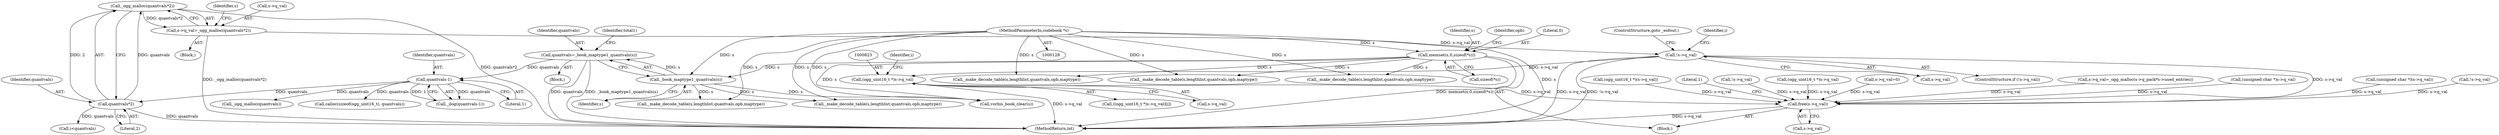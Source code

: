 digraph "0_Android_eeb4e45d5683f88488c083ecf142dc89bc3f0b47_8@API" {
"1000801" [label="(Call,_ogg_malloc(quantvals*2))"];
"1000802" [label="(Call,quantvals*2)"];
"1000622" [label="(Call,quantvals-1)"];
"1000582" [label="(Call,quantvals=_book_maptype1_quantvals(s))"];
"1000584" [label="(Call,_book_maptype1_quantvals(s))"];
"1000143" [label="(Call,memset(s,0,sizeof(*s)))"];
"1000130" [label="(MethodParameterIn,codebook *s)"];
"1000797" [label="(Call,s->q_val=_ogg_malloc(quantvals*2))"];
"1000806" [label="(Call,!s->q_val)"];
"1000822" [label="(Call,(ogg_uint16_t *)s->q_val)"];
"1001170" [label="(Call,free(s->q_val))"];
"1001177" [label="(MethodReturn,int)"];
"1000807" [label="(Call,s->q_val)"];
"1000797" [label="(Call,s->q_val=_ogg_malloc(quantvals*2))"];
"1000130" [label="(MethodParameterIn,codebook *s)"];
"1001079" [label="(Call,(unsigned char *)(s->q_val))"];
"1000763" [label="(Call,_ogg_malloc(quantvals))"];
"1000893" [label="(Call,_make_decode_table(s,lengthlist,quantvals,opb,maptype))"];
"1000650" [label="(Call,calloc(sizeof(ogg_uint16_t), quantvals))"];
"1000796" [label="(Block,)"];
"1000822" [label="(Call,(ogg_uint16_t *)s->q_val)"];
"1000827" [label="(Identifier,i)"];
"1000583" [label="(Identifier,quantvals)"];
"1000145" [label="(Literal,0)"];
"1000798" [label="(Call,s->q_val)"];
"1000655" [label="(Call,!s->q_val)"];
"1000533" [label="(Block,)"];
"1000144" [label="(Identifier,s)"];
"1000585" [label="(Identifier,s)"];
"1001111" [label="(Call,(ogg_uint16_t *)(s->q_val))"];
"1001176" [label="(Literal,1)"];
"1000622" [label="(Call,quantvals-1)"];
"1000810" [label="(ControlStructure,goto _eofout;)"];
"1000766" [label="(Call,!s->q_val)"];
"1000582" [label="(Call,quantvals=_book_maptype1_quantvals(s))"];
"1000803" [label="(Identifier,quantvals)"];
"1000573" [label="(Call,_make_decode_table(s,lengthlist,quantvals,opb,maptype))"];
"1000821" [label="(Call,((ogg_uint16_t *)s->q_val)[i])"];
"1000623" [label="(Identifier,quantvals)"];
"1000802" [label="(Call,quantvals*2)"];
"1001170" [label="(Call,free(s->q_val))"];
"1000131" [label="(Block,)"];
"1000152" [label="(Identifier,opb)"];
"1000621" [label="(Call,_ilog(quantvals-1))"];
"1000970" [label="(Call,_make_decode_table(s,lengthlist,quantvals,opb,maptype))"];
"1000824" [label="(Call,s->q_val)"];
"1001171" [label="(Call,s->q_val)"];
"1000815" [label="(Call,i<quantvals)"];
"1000805" [label="(ControlStructure,if (!s->q_val))"];
"1000813" [label="(Identifier,i)"];
"1000671" [label="(Call,(ogg_uint16_t *)s->q_val)"];
"1000745" [label="(Call,s->q_val=0)"];
"1000801" [label="(Call,_ogg_malloc(quantvals*2))"];
"1000584" [label="(Call,_book_maptype1_quantvals(s))"];
"1001043" [label="(Call,s->q_val=_ogg_malloc(s->q_pack*s->used_entries))"];
"1000733" [label="(Call,_make_decode_table(s,lengthlist,quantvals,opb,maptype))"];
"1000782" [label="(Call,(unsigned char *)s->q_val)"];
"1000624" [label="(Literal,1)"];
"1000589" [label="(Identifier,total1)"];
"1000143" [label="(Call,memset(s,0,sizeof(*s)))"];
"1001166" [label="(Call,vorbis_book_clear(s))"];
"1000146" [label="(Call,sizeof(*s))"];
"1001021" [label="(Call,_make_decode_table(s,lengthlist,quantvals,opb,maptype))"];
"1000804" [label="(Literal,2)"];
"1000806" [label="(Call,!s->q_val)"];
"1000808" [label="(Identifier,s)"];
"1000801" -> "1000797"  [label="AST: "];
"1000801" -> "1000802"  [label="CFG: "];
"1000802" -> "1000801"  [label="AST: "];
"1000797" -> "1000801"  [label="CFG: "];
"1000801" -> "1001177"  [label="DDG: quantvals*2"];
"1000801" -> "1000797"  [label="DDG: quantvals*2"];
"1000802" -> "1000801"  [label="DDG: quantvals"];
"1000802" -> "1000801"  [label="DDG: 2"];
"1000802" -> "1000804"  [label="CFG: "];
"1000803" -> "1000802"  [label="AST: "];
"1000804" -> "1000802"  [label="AST: "];
"1000802" -> "1001177"  [label="DDG: quantvals"];
"1000622" -> "1000802"  [label="DDG: quantvals"];
"1000802" -> "1000815"  [label="DDG: quantvals"];
"1000622" -> "1000621"  [label="AST: "];
"1000622" -> "1000624"  [label="CFG: "];
"1000623" -> "1000622"  [label="AST: "];
"1000624" -> "1000622"  [label="AST: "];
"1000621" -> "1000622"  [label="CFG: "];
"1000622" -> "1000621"  [label="DDG: quantvals"];
"1000622" -> "1000621"  [label="DDG: 1"];
"1000582" -> "1000622"  [label="DDG: quantvals"];
"1000622" -> "1000650"  [label="DDG: quantvals"];
"1000622" -> "1000763"  [label="DDG: quantvals"];
"1000582" -> "1000533"  [label="AST: "];
"1000582" -> "1000584"  [label="CFG: "];
"1000583" -> "1000582"  [label="AST: "];
"1000584" -> "1000582"  [label="AST: "];
"1000589" -> "1000582"  [label="CFG: "];
"1000582" -> "1001177"  [label="DDG: quantvals"];
"1000582" -> "1001177"  [label="DDG: _book_maptype1_quantvals(s)"];
"1000584" -> "1000582"  [label="DDG: s"];
"1000584" -> "1000585"  [label="CFG: "];
"1000585" -> "1000584"  [label="AST: "];
"1000143" -> "1000584"  [label="DDG: s"];
"1000130" -> "1000584"  [label="DDG: s"];
"1000584" -> "1000733"  [label="DDG: s"];
"1000584" -> "1000893"  [label="DDG: s"];
"1000584" -> "1001166"  [label="DDG: s"];
"1000143" -> "1000131"  [label="AST: "];
"1000143" -> "1000146"  [label="CFG: "];
"1000144" -> "1000143"  [label="AST: "];
"1000145" -> "1000143"  [label="AST: "];
"1000146" -> "1000143"  [label="AST: "];
"1000152" -> "1000143"  [label="CFG: "];
"1000143" -> "1001177"  [label="DDG: memset(s,0,sizeof(*s))"];
"1000130" -> "1000143"  [label="DDG: s"];
"1000143" -> "1000573"  [label="DDG: s"];
"1000143" -> "1000970"  [label="DDG: s"];
"1000143" -> "1001021"  [label="DDG: s"];
"1000143" -> "1001166"  [label="DDG: s"];
"1000130" -> "1000128"  [label="AST: "];
"1000130" -> "1001177"  [label="DDG: s"];
"1000130" -> "1000573"  [label="DDG: s"];
"1000130" -> "1000733"  [label="DDG: s"];
"1000130" -> "1000893"  [label="DDG: s"];
"1000130" -> "1000970"  [label="DDG: s"];
"1000130" -> "1001021"  [label="DDG: s"];
"1000130" -> "1001166"  [label="DDG: s"];
"1000797" -> "1000796"  [label="AST: "];
"1000798" -> "1000797"  [label="AST: "];
"1000808" -> "1000797"  [label="CFG: "];
"1000797" -> "1001177"  [label="DDG: _ogg_malloc(quantvals*2)"];
"1000797" -> "1000806"  [label="DDG: s->q_val"];
"1000806" -> "1000805"  [label="AST: "];
"1000806" -> "1000807"  [label="CFG: "];
"1000807" -> "1000806"  [label="AST: "];
"1000810" -> "1000806"  [label="CFG: "];
"1000813" -> "1000806"  [label="CFG: "];
"1000806" -> "1001177"  [label="DDG: s->q_val"];
"1000806" -> "1001177"  [label="DDG: !s->q_val"];
"1000806" -> "1000822"  [label="DDG: s->q_val"];
"1000806" -> "1001170"  [label="DDG: s->q_val"];
"1000822" -> "1000821"  [label="AST: "];
"1000822" -> "1000824"  [label="CFG: "];
"1000823" -> "1000822"  [label="AST: "];
"1000824" -> "1000822"  [label="AST: "];
"1000827" -> "1000822"  [label="CFG: "];
"1000822" -> "1001177"  [label="DDG: s->q_val"];
"1000822" -> "1001170"  [label="DDG: s->q_val"];
"1001170" -> "1000131"  [label="AST: "];
"1001170" -> "1001171"  [label="CFG: "];
"1001171" -> "1001170"  [label="AST: "];
"1001176" -> "1001170"  [label="CFG: "];
"1001170" -> "1001177"  [label="DDG: s->q_val"];
"1001111" -> "1001170"  [label="DDG: s->q_val"];
"1001043" -> "1001170"  [label="DDG: s->q_val"];
"1001079" -> "1001170"  [label="DDG: s->q_val"];
"1000671" -> "1001170"  [label="DDG: s->q_val"];
"1000655" -> "1001170"  [label="DDG: s->q_val"];
"1000766" -> "1001170"  [label="DDG: s->q_val"];
"1000745" -> "1001170"  [label="DDG: s->q_val"];
"1000782" -> "1001170"  [label="DDG: s->q_val"];
}
